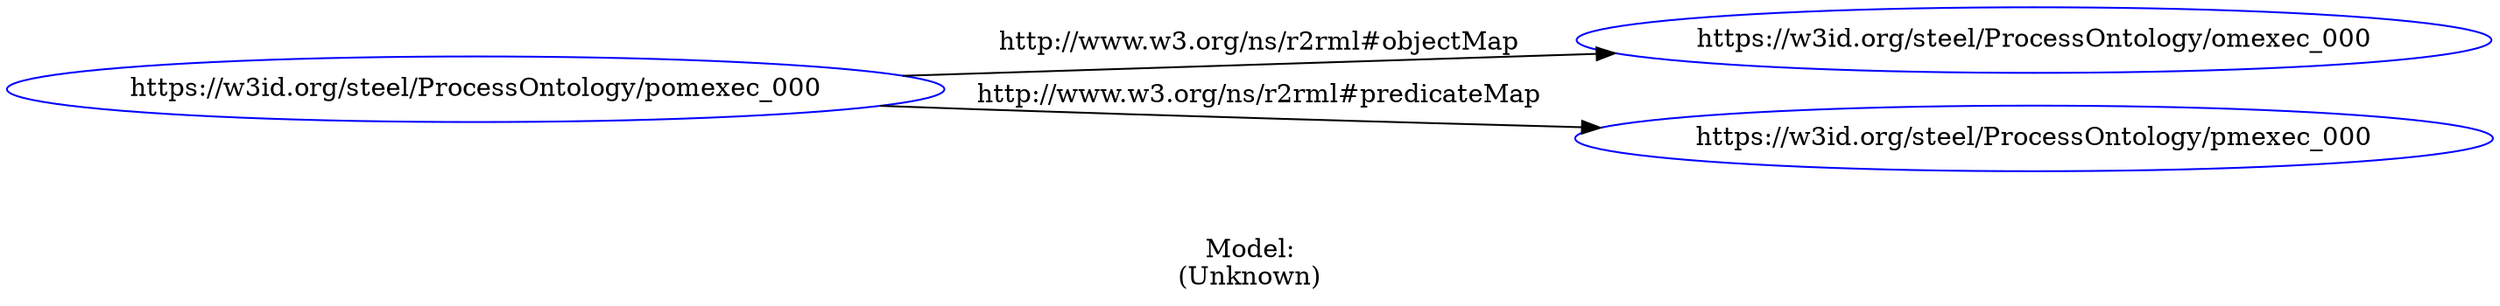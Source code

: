 digraph {
	rankdir = LR;
	charset="utf-8";

	"Rhttps://w3id.org/steel/ProcessOntology/pomexec_000" -> "Rhttps://w3id.org/steel/ProcessOntology/omexec_000" [ label="http://www.w3.org/ns/r2rml#objectMap" ];
	"Rhttps://w3id.org/steel/ProcessOntology/pomexec_000" -> "Rhttps://w3id.org/steel/ProcessOntology/pmexec_000" [ label="http://www.w3.org/ns/r2rml#predicateMap" ];

	// Resources
	"Rhttps://w3id.org/steel/ProcessOntology/pomexec_000" [ label="https://w3id.org/steel/ProcessOntology/pomexec_000", shape = ellipse, color = blue ];
	"Rhttps://w3id.org/steel/ProcessOntology/omexec_000" [ label="https://w3id.org/steel/ProcessOntology/omexec_000", shape = ellipse, color = blue ];
	"Rhttps://w3id.org/steel/ProcessOntology/pmexec_000" [ label="https://w3id.org/steel/ProcessOntology/pmexec_000", shape = ellipse, color = blue ];

	// Anonymous nodes

	// Literals

	label="\n\nModel:\n(Unknown)";
}
